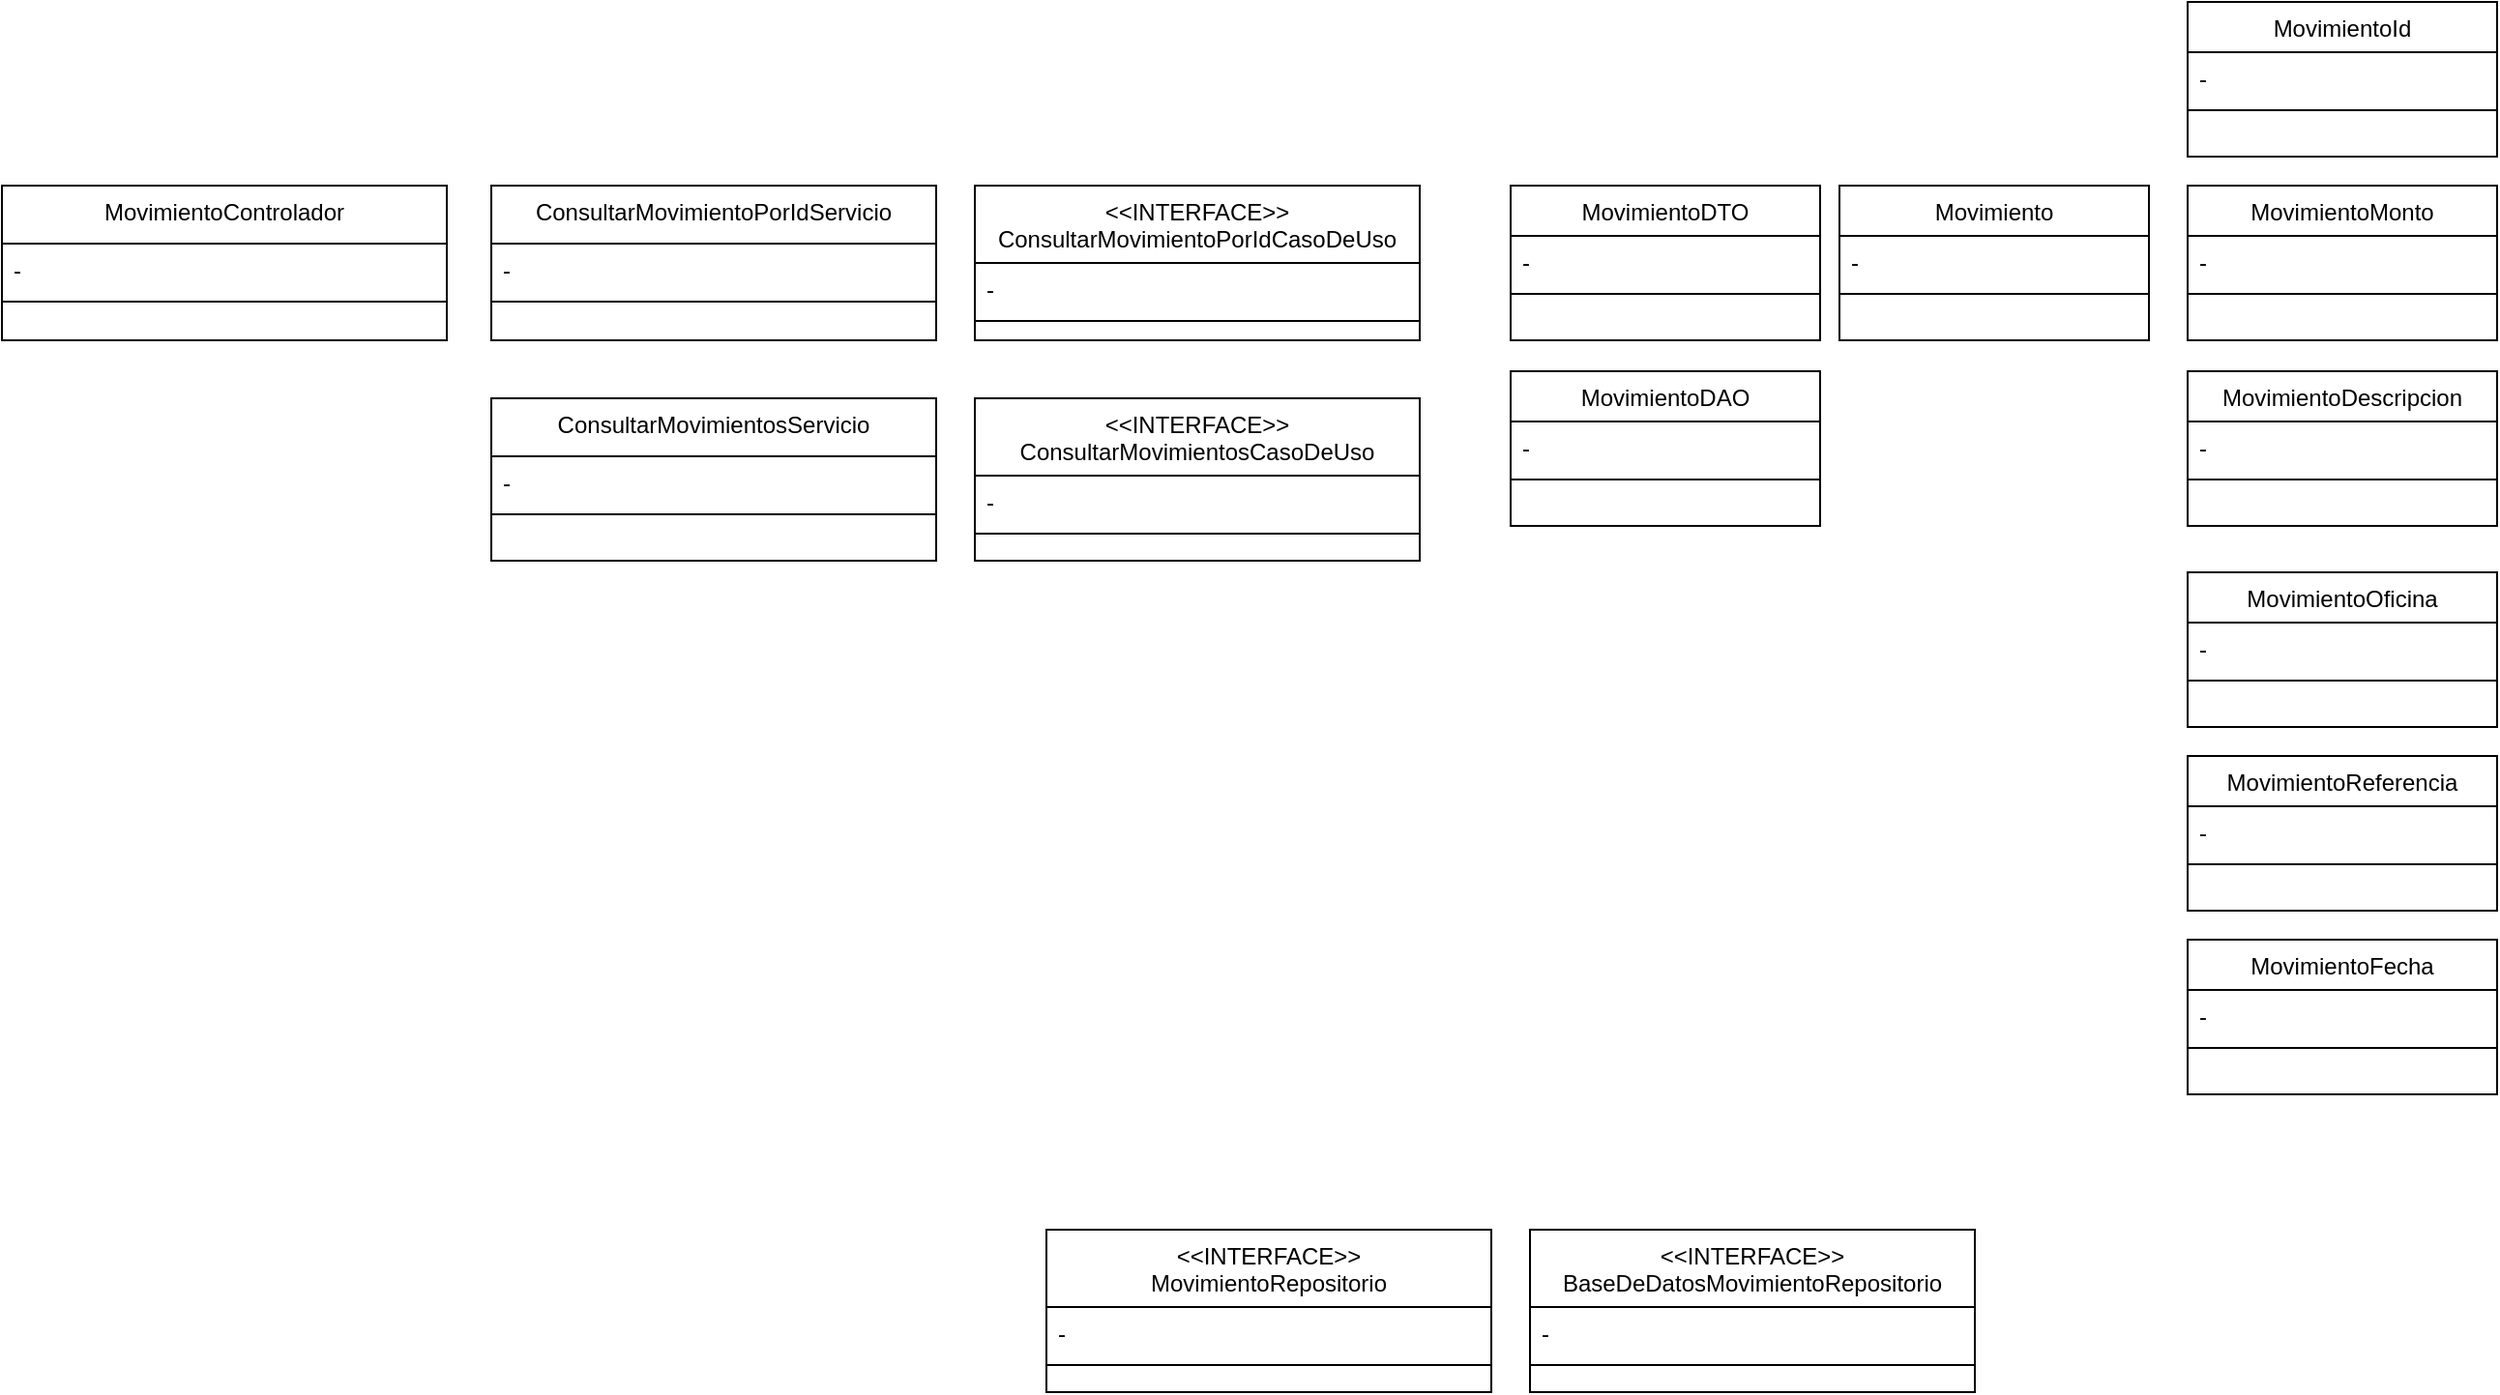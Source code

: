 <mxfile version="20.0.3" type="github">
  <diagram id="C5RBs43oDa-KdzZeNtuy" name="Page-1">
    <mxGraphModel dx="2249" dy="804" grid="1" gridSize="10" guides="1" tooltips="1" connect="1" arrows="1" fold="1" page="1" pageScale="1" pageWidth="827" pageHeight="1169" math="0" shadow="0">
      <root>
        <mxCell id="WIyWlLk6GJQsqaUBKTNV-0" />
        <mxCell id="WIyWlLk6GJQsqaUBKTNV-1" parent="WIyWlLk6GJQsqaUBKTNV-0" />
        <mxCell id="2yFdf9DXdA51hIsUHz0y-0" value="Movimiento" style="swimlane;fontStyle=0;align=center;verticalAlign=top;childLayout=stackLayout;horizontal=1;startSize=26;horizontalStack=0;resizeParent=1;resizeLast=0;collapsible=1;marginBottom=0;rounded=0;shadow=0;strokeWidth=1;" vertex="1" parent="WIyWlLk6GJQsqaUBKTNV-1">
          <mxGeometry x="370" y="210" width="160" height="80" as="geometry">
            <mxRectangle x="550" y="140" width="160" height="26" as="alternateBounds" />
          </mxGeometry>
        </mxCell>
        <mxCell id="2yFdf9DXdA51hIsUHz0y-1" value="- " style="text;align=left;verticalAlign=top;spacingLeft=4;spacingRight=4;overflow=hidden;rotatable=0;points=[[0,0.5],[1,0.5]];portConstraint=eastwest;" vertex="1" parent="2yFdf9DXdA51hIsUHz0y-0">
          <mxGeometry y="26" width="160" height="26" as="geometry" />
        </mxCell>
        <mxCell id="2yFdf9DXdA51hIsUHz0y-6" value="" style="line;html=1;strokeWidth=1;align=left;verticalAlign=middle;spacingTop=-1;spacingLeft=3;spacingRight=3;rotatable=0;labelPosition=right;points=[];portConstraint=eastwest;" vertex="1" parent="2yFdf9DXdA51hIsUHz0y-0">
          <mxGeometry y="52" width="160" height="8" as="geometry" />
        </mxCell>
        <mxCell id="2yFdf9DXdA51hIsUHz0y-12" value="MovimientoMonto" style="swimlane;fontStyle=0;align=center;verticalAlign=top;childLayout=stackLayout;horizontal=1;startSize=26;horizontalStack=0;resizeParent=1;resizeLast=0;collapsible=1;marginBottom=0;rounded=0;shadow=0;strokeWidth=1;" vertex="1" parent="WIyWlLk6GJQsqaUBKTNV-1">
          <mxGeometry x="550" y="210" width="160" height="80" as="geometry">
            <mxRectangle x="550" y="140" width="160" height="26" as="alternateBounds" />
          </mxGeometry>
        </mxCell>
        <mxCell id="2yFdf9DXdA51hIsUHz0y-13" value="- " style="text;align=left;verticalAlign=top;spacingLeft=4;spacingRight=4;overflow=hidden;rotatable=0;points=[[0,0.5],[1,0.5]];portConstraint=eastwest;" vertex="1" parent="2yFdf9DXdA51hIsUHz0y-12">
          <mxGeometry y="26" width="160" height="26" as="geometry" />
        </mxCell>
        <mxCell id="2yFdf9DXdA51hIsUHz0y-14" value="" style="line;html=1;strokeWidth=1;align=left;verticalAlign=middle;spacingTop=-1;spacingLeft=3;spacingRight=3;rotatable=0;labelPosition=right;points=[];portConstraint=eastwest;" vertex="1" parent="2yFdf9DXdA51hIsUHz0y-12">
          <mxGeometry y="52" width="160" height="8" as="geometry" />
        </mxCell>
        <mxCell id="2yFdf9DXdA51hIsUHz0y-16" value="MovimientoDescripcion" style="swimlane;fontStyle=0;align=center;verticalAlign=top;childLayout=stackLayout;horizontal=1;startSize=26;horizontalStack=0;resizeParent=1;resizeLast=0;collapsible=1;marginBottom=0;rounded=0;shadow=0;strokeWidth=1;" vertex="1" parent="WIyWlLk6GJQsqaUBKTNV-1">
          <mxGeometry x="550" y="306" width="160" height="80" as="geometry">
            <mxRectangle x="550" y="140" width="160" height="26" as="alternateBounds" />
          </mxGeometry>
        </mxCell>
        <mxCell id="2yFdf9DXdA51hIsUHz0y-17" value="- " style="text;align=left;verticalAlign=top;spacingLeft=4;spacingRight=4;overflow=hidden;rotatable=0;points=[[0,0.5],[1,0.5]];portConstraint=eastwest;" vertex="1" parent="2yFdf9DXdA51hIsUHz0y-16">
          <mxGeometry y="26" width="160" height="26" as="geometry" />
        </mxCell>
        <mxCell id="2yFdf9DXdA51hIsUHz0y-18" value="" style="line;html=1;strokeWidth=1;align=left;verticalAlign=middle;spacingTop=-1;spacingLeft=3;spacingRight=3;rotatable=0;labelPosition=right;points=[];portConstraint=eastwest;" vertex="1" parent="2yFdf9DXdA51hIsUHz0y-16">
          <mxGeometry y="52" width="160" height="8" as="geometry" />
        </mxCell>
        <mxCell id="2yFdf9DXdA51hIsUHz0y-19" value="MovimientoOficina" style="swimlane;fontStyle=0;align=center;verticalAlign=top;childLayout=stackLayout;horizontal=1;startSize=26;horizontalStack=0;resizeParent=1;resizeLast=0;collapsible=1;marginBottom=0;rounded=0;shadow=0;strokeWidth=1;" vertex="1" parent="WIyWlLk6GJQsqaUBKTNV-1">
          <mxGeometry x="550" y="410" width="160" height="80" as="geometry">
            <mxRectangle x="550" y="140" width="160" height="26" as="alternateBounds" />
          </mxGeometry>
        </mxCell>
        <mxCell id="2yFdf9DXdA51hIsUHz0y-20" value="- " style="text;align=left;verticalAlign=top;spacingLeft=4;spacingRight=4;overflow=hidden;rotatable=0;points=[[0,0.5],[1,0.5]];portConstraint=eastwest;" vertex="1" parent="2yFdf9DXdA51hIsUHz0y-19">
          <mxGeometry y="26" width="160" height="26" as="geometry" />
        </mxCell>
        <mxCell id="2yFdf9DXdA51hIsUHz0y-21" value="" style="line;html=1;strokeWidth=1;align=left;verticalAlign=middle;spacingTop=-1;spacingLeft=3;spacingRight=3;rotatable=0;labelPosition=right;points=[];portConstraint=eastwest;" vertex="1" parent="2yFdf9DXdA51hIsUHz0y-19">
          <mxGeometry y="52" width="160" height="8" as="geometry" />
        </mxCell>
        <mxCell id="2yFdf9DXdA51hIsUHz0y-22" value="MovimientoReferencia" style="swimlane;fontStyle=0;align=center;verticalAlign=top;childLayout=stackLayout;horizontal=1;startSize=26;horizontalStack=0;resizeParent=1;resizeLast=0;collapsible=1;marginBottom=0;rounded=0;shadow=0;strokeWidth=1;" vertex="1" parent="WIyWlLk6GJQsqaUBKTNV-1">
          <mxGeometry x="550" y="505" width="160" height="80" as="geometry">
            <mxRectangle x="550" y="140" width="160" height="26" as="alternateBounds" />
          </mxGeometry>
        </mxCell>
        <mxCell id="2yFdf9DXdA51hIsUHz0y-23" value="- " style="text;align=left;verticalAlign=top;spacingLeft=4;spacingRight=4;overflow=hidden;rotatable=0;points=[[0,0.5],[1,0.5]];portConstraint=eastwest;" vertex="1" parent="2yFdf9DXdA51hIsUHz0y-22">
          <mxGeometry y="26" width="160" height="26" as="geometry" />
        </mxCell>
        <mxCell id="2yFdf9DXdA51hIsUHz0y-24" value="" style="line;html=1;strokeWidth=1;align=left;verticalAlign=middle;spacingTop=-1;spacingLeft=3;spacingRight=3;rotatable=0;labelPosition=right;points=[];portConstraint=eastwest;" vertex="1" parent="2yFdf9DXdA51hIsUHz0y-22">
          <mxGeometry y="52" width="160" height="8" as="geometry" />
        </mxCell>
        <mxCell id="2yFdf9DXdA51hIsUHz0y-26" value="MovimientoFecha" style="swimlane;fontStyle=0;align=center;verticalAlign=top;childLayout=stackLayout;horizontal=1;startSize=26;horizontalStack=0;resizeParent=1;resizeLast=0;collapsible=1;marginBottom=0;rounded=0;shadow=0;strokeWidth=1;" vertex="1" parent="WIyWlLk6GJQsqaUBKTNV-1">
          <mxGeometry x="550" y="600" width="160" height="80" as="geometry">
            <mxRectangle x="550" y="140" width="160" height="26" as="alternateBounds" />
          </mxGeometry>
        </mxCell>
        <mxCell id="2yFdf9DXdA51hIsUHz0y-27" value="- " style="text;align=left;verticalAlign=top;spacingLeft=4;spacingRight=4;overflow=hidden;rotatable=0;points=[[0,0.5],[1,0.5]];portConstraint=eastwest;" vertex="1" parent="2yFdf9DXdA51hIsUHz0y-26">
          <mxGeometry y="26" width="160" height="26" as="geometry" />
        </mxCell>
        <mxCell id="2yFdf9DXdA51hIsUHz0y-28" value="" style="line;html=1;strokeWidth=1;align=left;verticalAlign=middle;spacingTop=-1;spacingLeft=3;spacingRight=3;rotatable=0;labelPosition=right;points=[];portConstraint=eastwest;" vertex="1" parent="2yFdf9DXdA51hIsUHz0y-26">
          <mxGeometry y="52" width="160" height="8" as="geometry" />
        </mxCell>
        <mxCell id="2yFdf9DXdA51hIsUHz0y-29" value="&lt;&lt;INTERFACE&gt;&gt;&#xa;ConsultarMovimientoPorIdCasoDeUso" style="swimlane;fontStyle=0;align=center;verticalAlign=top;childLayout=stackLayout;horizontal=1;startSize=40;horizontalStack=0;resizeParent=1;resizeLast=0;collapsible=1;marginBottom=0;rounded=0;shadow=0;strokeWidth=1;" vertex="1" parent="WIyWlLk6GJQsqaUBKTNV-1">
          <mxGeometry x="-77" y="210" width="230" height="80" as="geometry">
            <mxRectangle x="550" y="140" width="160" height="26" as="alternateBounds" />
          </mxGeometry>
        </mxCell>
        <mxCell id="2yFdf9DXdA51hIsUHz0y-30" value="- " style="text;align=left;verticalAlign=top;spacingLeft=4;spacingRight=4;overflow=hidden;rotatable=0;points=[[0,0.5],[1,0.5]];portConstraint=eastwest;" vertex="1" parent="2yFdf9DXdA51hIsUHz0y-29">
          <mxGeometry y="40" width="230" height="26" as="geometry" />
        </mxCell>
        <mxCell id="2yFdf9DXdA51hIsUHz0y-31" value="" style="line;html=1;strokeWidth=1;align=left;verticalAlign=middle;spacingTop=-1;spacingLeft=3;spacingRight=3;rotatable=0;labelPosition=right;points=[];portConstraint=eastwest;" vertex="1" parent="2yFdf9DXdA51hIsUHz0y-29">
          <mxGeometry y="66" width="230" height="8" as="geometry" />
        </mxCell>
        <mxCell id="2yFdf9DXdA51hIsUHz0y-32" value="MovimientoId" style="swimlane;fontStyle=0;align=center;verticalAlign=top;childLayout=stackLayout;horizontal=1;startSize=26;horizontalStack=0;resizeParent=1;resizeLast=0;collapsible=1;marginBottom=0;rounded=0;shadow=0;strokeWidth=1;" vertex="1" parent="WIyWlLk6GJQsqaUBKTNV-1">
          <mxGeometry x="550" y="115" width="160" height="80" as="geometry">
            <mxRectangle x="550" y="140" width="160" height="26" as="alternateBounds" />
          </mxGeometry>
        </mxCell>
        <mxCell id="2yFdf9DXdA51hIsUHz0y-33" value="- " style="text;align=left;verticalAlign=top;spacingLeft=4;spacingRight=4;overflow=hidden;rotatable=0;points=[[0,0.5],[1,0.5]];portConstraint=eastwest;" vertex="1" parent="2yFdf9DXdA51hIsUHz0y-32">
          <mxGeometry y="26" width="160" height="26" as="geometry" />
        </mxCell>
        <mxCell id="2yFdf9DXdA51hIsUHz0y-34" value="" style="line;html=1;strokeWidth=1;align=left;verticalAlign=middle;spacingTop=-1;spacingLeft=3;spacingRight=3;rotatable=0;labelPosition=right;points=[];portConstraint=eastwest;" vertex="1" parent="2yFdf9DXdA51hIsUHz0y-32">
          <mxGeometry y="52" width="160" height="8" as="geometry" />
        </mxCell>
        <mxCell id="2yFdf9DXdA51hIsUHz0y-38" value="&lt;&lt;INTERFACE&gt;&gt;&#xa;ConsultarMovimientosCasoDeUso" style="swimlane;fontStyle=0;align=center;verticalAlign=top;childLayout=stackLayout;horizontal=1;startSize=40;horizontalStack=0;resizeParent=1;resizeLast=0;collapsible=1;marginBottom=0;rounded=0;shadow=0;strokeWidth=1;" vertex="1" parent="WIyWlLk6GJQsqaUBKTNV-1">
          <mxGeometry x="-77" y="320" width="230" height="84" as="geometry">
            <mxRectangle x="550" y="140" width="160" height="26" as="alternateBounds" />
          </mxGeometry>
        </mxCell>
        <mxCell id="2yFdf9DXdA51hIsUHz0y-39" value="- " style="text;align=left;verticalAlign=top;spacingLeft=4;spacingRight=4;overflow=hidden;rotatable=0;points=[[0,0.5],[1,0.5]];portConstraint=eastwest;" vertex="1" parent="2yFdf9DXdA51hIsUHz0y-38">
          <mxGeometry y="40" width="230" height="26" as="geometry" />
        </mxCell>
        <mxCell id="2yFdf9DXdA51hIsUHz0y-40" value="" style="line;html=1;strokeWidth=1;align=left;verticalAlign=middle;spacingTop=-1;spacingLeft=3;spacingRight=3;rotatable=0;labelPosition=right;points=[];portConstraint=eastwest;" vertex="1" parent="2yFdf9DXdA51hIsUHz0y-38">
          <mxGeometry y="66" width="230" height="8" as="geometry" />
        </mxCell>
        <mxCell id="2yFdf9DXdA51hIsUHz0y-41" value="ConsultarMovimientoPorIdServicio" style="swimlane;fontStyle=0;align=center;verticalAlign=top;childLayout=stackLayout;horizontal=1;startSize=30;horizontalStack=0;resizeParent=1;resizeLast=0;collapsible=1;marginBottom=0;rounded=0;shadow=0;strokeWidth=1;" vertex="1" parent="WIyWlLk6GJQsqaUBKTNV-1">
          <mxGeometry x="-327" y="210" width="230" height="80" as="geometry">
            <mxRectangle x="550" y="140" width="160" height="26" as="alternateBounds" />
          </mxGeometry>
        </mxCell>
        <mxCell id="2yFdf9DXdA51hIsUHz0y-42" value="- " style="text;align=left;verticalAlign=top;spacingLeft=4;spacingRight=4;overflow=hidden;rotatable=0;points=[[0,0.5],[1,0.5]];portConstraint=eastwest;" vertex="1" parent="2yFdf9DXdA51hIsUHz0y-41">
          <mxGeometry y="30" width="230" height="26" as="geometry" />
        </mxCell>
        <mxCell id="2yFdf9DXdA51hIsUHz0y-43" value="" style="line;html=1;strokeWidth=1;align=left;verticalAlign=middle;spacingTop=-1;spacingLeft=3;spacingRight=3;rotatable=0;labelPosition=right;points=[];portConstraint=eastwest;" vertex="1" parent="2yFdf9DXdA51hIsUHz0y-41">
          <mxGeometry y="56" width="230" height="8" as="geometry" />
        </mxCell>
        <mxCell id="2yFdf9DXdA51hIsUHz0y-44" value="ConsultarMovimientosServicio" style="swimlane;fontStyle=0;align=center;verticalAlign=top;childLayout=stackLayout;horizontal=1;startSize=30;horizontalStack=0;resizeParent=1;resizeLast=0;collapsible=1;marginBottom=0;rounded=0;shadow=0;strokeWidth=1;" vertex="1" parent="WIyWlLk6GJQsqaUBKTNV-1">
          <mxGeometry x="-327" y="320" width="230" height="84" as="geometry">
            <mxRectangle x="550" y="140" width="160" height="26" as="alternateBounds" />
          </mxGeometry>
        </mxCell>
        <mxCell id="2yFdf9DXdA51hIsUHz0y-45" value="- " style="text;align=left;verticalAlign=top;spacingLeft=4;spacingRight=4;overflow=hidden;rotatable=0;points=[[0,0.5],[1,0.5]];portConstraint=eastwest;" vertex="1" parent="2yFdf9DXdA51hIsUHz0y-44">
          <mxGeometry y="30" width="230" height="26" as="geometry" />
        </mxCell>
        <mxCell id="2yFdf9DXdA51hIsUHz0y-46" value="" style="line;html=1;strokeWidth=1;align=left;verticalAlign=middle;spacingTop=-1;spacingLeft=3;spacingRight=3;rotatable=0;labelPosition=right;points=[];portConstraint=eastwest;" vertex="1" parent="2yFdf9DXdA51hIsUHz0y-44">
          <mxGeometry y="56" width="230" height="8" as="geometry" />
        </mxCell>
        <mxCell id="2yFdf9DXdA51hIsUHz0y-47" value="MovimientoControlador" style="swimlane;fontStyle=0;align=center;verticalAlign=top;childLayout=stackLayout;horizontal=1;startSize=30;horizontalStack=0;resizeParent=1;resizeLast=0;collapsible=1;marginBottom=0;rounded=0;shadow=0;strokeWidth=1;" vertex="1" parent="WIyWlLk6GJQsqaUBKTNV-1">
          <mxGeometry x="-580" y="210" width="230" height="80" as="geometry">
            <mxRectangle x="550" y="140" width="160" height="26" as="alternateBounds" />
          </mxGeometry>
        </mxCell>
        <mxCell id="2yFdf9DXdA51hIsUHz0y-48" value="- " style="text;align=left;verticalAlign=top;spacingLeft=4;spacingRight=4;overflow=hidden;rotatable=0;points=[[0,0.5],[1,0.5]];portConstraint=eastwest;" vertex="1" parent="2yFdf9DXdA51hIsUHz0y-47">
          <mxGeometry y="30" width="230" height="26" as="geometry" />
        </mxCell>
        <mxCell id="2yFdf9DXdA51hIsUHz0y-49" value="" style="line;html=1;strokeWidth=1;align=left;verticalAlign=middle;spacingTop=-1;spacingLeft=3;spacingRight=3;rotatable=0;labelPosition=right;points=[];portConstraint=eastwest;" vertex="1" parent="2yFdf9DXdA51hIsUHz0y-47">
          <mxGeometry y="56" width="230" height="8" as="geometry" />
        </mxCell>
        <mxCell id="2yFdf9DXdA51hIsUHz0y-51" value="MovimientoDTO" style="swimlane;fontStyle=0;align=center;verticalAlign=top;childLayout=stackLayout;horizontal=1;startSize=26;horizontalStack=0;resizeParent=1;resizeLast=0;collapsible=1;marginBottom=0;rounded=0;shadow=0;strokeWidth=1;" vertex="1" parent="WIyWlLk6GJQsqaUBKTNV-1">
          <mxGeometry x="200" y="210" width="160" height="80" as="geometry">
            <mxRectangle x="550" y="140" width="160" height="26" as="alternateBounds" />
          </mxGeometry>
        </mxCell>
        <mxCell id="2yFdf9DXdA51hIsUHz0y-52" value="- " style="text;align=left;verticalAlign=top;spacingLeft=4;spacingRight=4;overflow=hidden;rotatable=0;points=[[0,0.5],[1,0.5]];portConstraint=eastwest;" vertex="1" parent="2yFdf9DXdA51hIsUHz0y-51">
          <mxGeometry y="26" width="160" height="26" as="geometry" />
        </mxCell>
        <mxCell id="2yFdf9DXdA51hIsUHz0y-53" value="" style="line;html=1;strokeWidth=1;align=left;verticalAlign=middle;spacingTop=-1;spacingLeft=3;spacingRight=3;rotatable=0;labelPosition=right;points=[];portConstraint=eastwest;" vertex="1" parent="2yFdf9DXdA51hIsUHz0y-51">
          <mxGeometry y="52" width="160" height="8" as="geometry" />
        </mxCell>
        <mxCell id="2yFdf9DXdA51hIsUHz0y-54" value="MovimientoDAO" style="swimlane;fontStyle=0;align=center;verticalAlign=top;childLayout=stackLayout;horizontal=1;startSize=26;horizontalStack=0;resizeParent=1;resizeLast=0;collapsible=1;marginBottom=0;rounded=0;shadow=0;strokeWidth=1;" vertex="1" parent="WIyWlLk6GJQsqaUBKTNV-1">
          <mxGeometry x="200" y="306" width="160" height="80" as="geometry">
            <mxRectangle x="550" y="140" width="160" height="26" as="alternateBounds" />
          </mxGeometry>
        </mxCell>
        <mxCell id="2yFdf9DXdA51hIsUHz0y-55" value="- " style="text;align=left;verticalAlign=top;spacingLeft=4;spacingRight=4;overflow=hidden;rotatable=0;points=[[0,0.5],[1,0.5]];portConstraint=eastwest;" vertex="1" parent="2yFdf9DXdA51hIsUHz0y-54">
          <mxGeometry y="26" width="160" height="26" as="geometry" />
        </mxCell>
        <mxCell id="2yFdf9DXdA51hIsUHz0y-56" value="" style="line;html=1;strokeWidth=1;align=left;verticalAlign=middle;spacingTop=-1;spacingLeft=3;spacingRight=3;rotatable=0;labelPosition=right;points=[];portConstraint=eastwest;" vertex="1" parent="2yFdf9DXdA51hIsUHz0y-54">
          <mxGeometry y="52" width="160" height="8" as="geometry" />
        </mxCell>
        <mxCell id="2yFdf9DXdA51hIsUHz0y-57" value="&lt;&lt;INTERFACE&gt;&gt;&#xa;MovimientoRepositorio" style="swimlane;fontStyle=0;align=center;verticalAlign=top;childLayout=stackLayout;horizontal=1;startSize=40;horizontalStack=0;resizeParent=1;resizeLast=0;collapsible=1;marginBottom=0;rounded=0;shadow=0;strokeWidth=1;" vertex="1" parent="WIyWlLk6GJQsqaUBKTNV-1">
          <mxGeometry x="-40" y="750" width="230" height="84" as="geometry">
            <mxRectangle x="550" y="140" width="160" height="26" as="alternateBounds" />
          </mxGeometry>
        </mxCell>
        <mxCell id="2yFdf9DXdA51hIsUHz0y-58" value="- " style="text;align=left;verticalAlign=top;spacingLeft=4;spacingRight=4;overflow=hidden;rotatable=0;points=[[0,0.5],[1,0.5]];portConstraint=eastwest;" vertex="1" parent="2yFdf9DXdA51hIsUHz0y-57">
          <mxGeometry y="40" width="230" height="26" as="geometry" />
        </mxCell>
        <mxCell id="2yFdf9DXdA51hIsUHz0y-59" value="" style="line;html=1;strokeWidth=1;align=left;verticalAlign=middle;spacingTop=-1;spacingLeft=3;spacingRight=3;rotatable=0;labelPosition=right;points=[];portConstraint=eastwest;" vertex="1" parent="2yFdf9DXdA51hIsUHz0y-57">
          <mxGeometry y="66" width="230" height="8" as="geometry" />
        </mxCell>
        <mxCell id="2yFdf9DXdA51hIsUHz0y-60" value="&lt;&lt;INTERFACE&gt;&gt;&#xa;BaseDeDatosMovimientoRepositorio" style="swimlane;fontStyle=0;align=center;verticalAlign=top;childLayout=stackLayout;horizontal=1;startSize=40;horizontalStack=0;resizeParent=1;resizeLast=0;collapsible=1;marginBottom=0;rounded=0;shadow=0;strokeWidth=1;" vertex="1" parent="WIyWlLk6GJQsqaUBKTNV-1">
          <mxGeometry x="210" y="750" width="230" height="84" as="geometry">
            <mxRectangle x="550" y="140" width="160" height="26" as="alternateBounds" />
          </mxGeometry>
        </mxCell>
        <mxCell id="2yFdf9DXdA51hIsUHz0y-61" value="- " style="text;align=left;verticalAlign=top;spacingLeft=4;spacingRight=4;overflow=hidden;rotatable=0;points=[[0,0.5],[1,0.5]];portConstraint=eastwest;" vertex="1" parent="2yFdf9DXdA51hIsUHz0y-60">
          <mxGeometry y="40" width="230" height="26" as="geometry" />
        </mxCell>
        <mxCell id="2yFdf9DXdA51hIsUHz0y-62" value="" style="line;html=1;strokeWidth=1;align=left;verticalAlign=middle;spacingTop=-1;spacingLeft=3;spacingRight=3;rotatable=0;labelPosition=right;points=[];portConstraint=eastwest;" vertex="1" parent="2yFdf9DXdA51hIsUHz0y-60">
          <mxGeometry y="66" width="230" height="8" as="geometry" />
        </mxCell>
      </root>
    </mxGraphModel>
  </diagram>
</mxfile>
